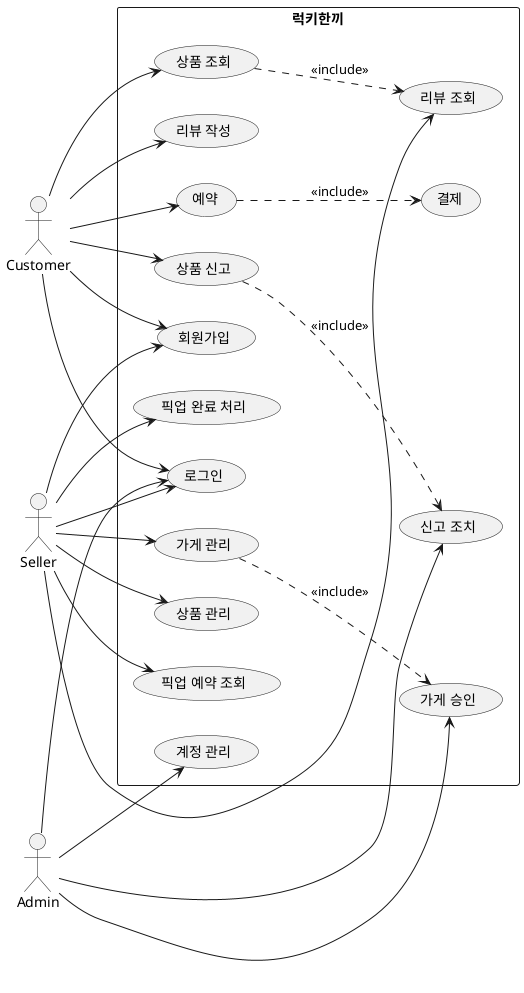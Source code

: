 @startuml
left to right direction
skinparam packageStyle rectangle

actor Customer
actor Seller
actor Admin

rectangle "럭키한끼" {

    (회원가입) as Register
    (로그인) as Login

    (가게 관리) as ManageStore
    (가게 승인) as ApproveStore
    (상품 관리) as ManageProduct

    (상품 조회) as SearchProduct
    (리뷰 조회) as SearchReview
    (예약) as ProductReserve
    (결제) as Payment
    (픽업 예약 조회) as PickupList
    (픽업 완료 처리) as PickupComplete
    (리뷰 작성) as WriteReview
    (상품 신고) as ReportProduct
    (신고 조치) as HandleReports

    (계정 관리) as ManageAccounts
}

' 액터 연결
Customer --> Register
Seller --> Register

Customer --> Login
Seller --> Login
Admin --> Login

Seller --> ManageStore
Admin --> ApproveStore

ManageStore ..> ApproveStore : <<include>>

Seller --> ManageProduct

Customer --> SearchProduct
SearchProduct ..> SearchReview : <<include>>
Seller --> SearchReview

Customer --> ProductReserve
ProductReserve ..> Payment : <<include>>

Seller --> PickupList
Seller --> PickupComplete

Customer --> WriteReview
Customer --> ReportProduct
ReportProduct ..> HandleReports : <<include>>

Admin --> ManageAccounts
Admin --> HandleReports

@enduml